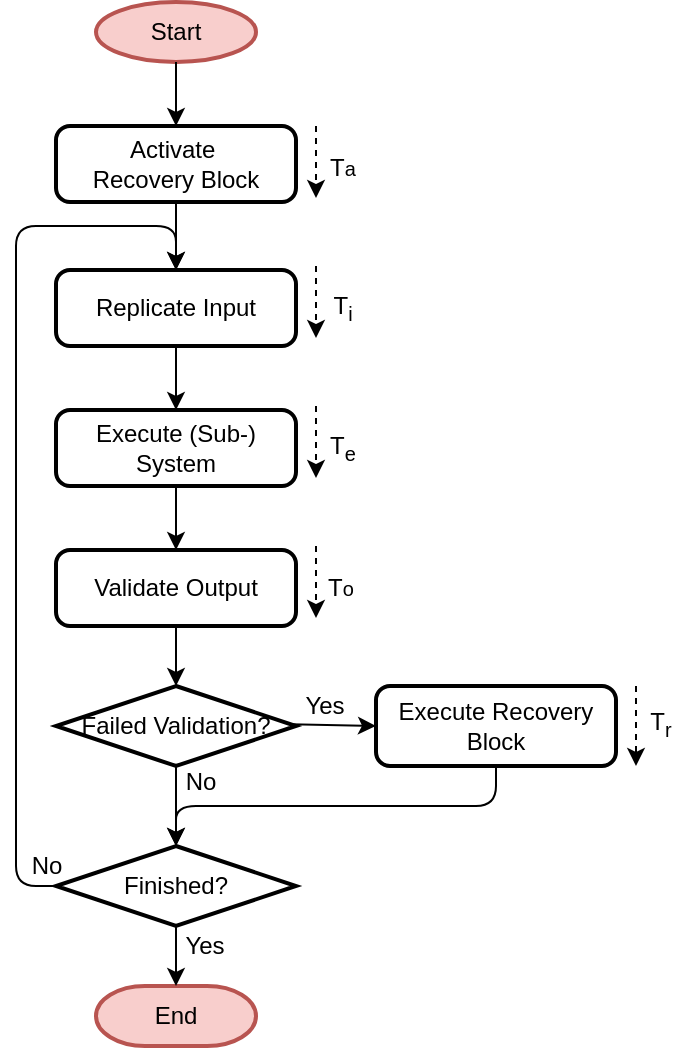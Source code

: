 <mxfile version="13.0.8" type="device"><diagram id="C5RBs43oDa-KdzZeNtuy" name="Page-1"><mxGraphModel dx="786" dy="442" grid="1" gridSize="10" guides="1" tooltips="1" connect="1" arrows="1" fold="1" page="1" pageScale="1" pageWidth="827" pageHeight="1169" math="0" shadow="0"><root><mxCell id="WIyWlLk6GJQsqaUBKTNV-0"/><mxCell id="WIyWlLk6GJQsqaUBKTNV-1" parent="WIyWlLk6GJQsqaUBKTNV-0"/><mxCell id="gS6o8VqeqXPsHkakJWrJ-0" value="Start" style="strokeWidth=2;html=1;shape=mxgraph.flowchart.start_1;whiteSpace=wrap;fillColor=#f8cecc;strokeColor=#b85450;" parent="WIyWlLk6GJQsqaUBKTNV-1" vertex="1"><mxGeometry x="300" y="48" width="80" height="30" as="geometry"/></mxCell><mxCell id="gS6o8VqeqXPsHkakJWrJ-3" value="Validate Output" style="rounded=1;whiteSpace=wrap;html=1;absoluteArcSize=1;arcSize=14;strokeWidth=2;" parent="WIyWlLk6GJQsqaUBKTNV-1" vertex="1"><mxGeometry x="280" y="322" width="120" height="38" as="geometry"/></mxCell><mxCell id="gS6o8VqeqXPsHkakJWrJ-11" value="End" style="strokeWidth=2;html=1;shape=mxgraph.flowchart.terminator;whiteSpace=wrap;fillColor=#f8cecc;strokeColor=#b85450;" parent="WIyWlLk6GJQsqaUBKTNV-1" vertex="1"><mxGeometry x="300" y="540" width="80" height="30" as="geometry"/></mxCell><mxCell id="gS6o8VqeqXPsHkakJWrJ-13" value="Execute Recovery Block" style="rounded=1;whiteSpace=wrap;html=1;absoluteArcSize=1;arcSize=14;strokeWidth=2;" parent="WIyWlLk6GJQsqaUBKTNV-1" vertex="1"><mxGeometry x="440" y="390" width="120" height="40" as="geometry"/></mxCell><mxCell id="gS6o8VqeqXPsHkakJWrJ-15" value="" style="endArrow=classic;html=1;exitX=0.5;exitY=1;exitDx=0;exitDy=0;exitPerimeter=0;entryX=0.5;entryY=0;entryDx=0;entryDy=0;" parent="WIyWlLk6GJQsqaUBKTNV-1" source="gS6o8VqeqXPsHkakJWrJ-0" target="4HHzeoG72XD0Ws-RnGG3-0" edge="1"><mxGeometry width="50" height="50" relative="1" as="geometry"><mxPoint x="350" y="78" as="sourcePoint"/><mxPoint x="370" y="100" as="targetPoint"/></mxGeometry></mxCell><mxCell id="gS6o8VqeqXPsHkakJWrJ-19" value="" style="endArrow=classic;html=1;exitX=0.5;exitY=1;exitDx=0;exitDy=0;entryX=0.5;entryY=0;entryDx=0;entryDy=0;entryPerimeter=0;" parent="WIyWlLk6GJQsqaUBKTNV-1" source="gS6o8VqeqXPsHkakJWrJ-3" target="ICovKSawRmAeMIJ5vwR8-3" edge="1"><mxGeometry width="50" height="50" relative="1" as="geometry"><mxPoint x="320" y="420" as="sourcePoint"/><mxPoint x="380" y="430" as="targetPoint"/></mxGeometry></mxCell><mxCell id="gS6o8VqeqXPsHkakJWrJ-21" value="" style="endArrow=classic;html=1;exitX=0.5;exitY=1;exitDx=0;exitDy=0;exitPerimeter=0;entryX=0.5;entryY=0;entryDx=0;entryDy=0;entryPerimeter=0;" parent="WIyWlLk6GJQsqaUBKTNV-1" source="ICovKSawRmAeMIJ5vwR8-11" target="gS6o8VqeqXPsHkakJWrJ-11" edge="1"><mxGeometry width="50" height="50" relative="1" as="geometry"><mxPoint x="350" y="530" as="sourcePoint"/><mxPoint x="580" y="330" as="targetPoint"/></mxGeometry></mxCell><mxCell id="gS6o8VqeqXPsHkakJWrJ-22" value="" style="endArrow=classic;html=1;exitX=0.925;exitY=0.475;exitDx=0;exitDy=0;exitPerimeter=0;entryX=0;entryY=0.5;entryDx=0;entryDy=0;" parent="WIyWlLk6GJQsqaUBKTNV-1" source="ICovKSawRmAeMIJ5vwR8-3" target="gS6o8VqeqXPsHkakJWrJ-13" edge="1"><mxGeometry width="50" height="50" relative="1" as="geometry"><mxPoint x="390" y="465.5" as="sourcePoint"/><mxPoint x="580" y="415.5" as="targetPoint"/></mxGeometry></mxCell><mxCell id="ICovKSawRmAeMIJ5vwR8-3" value="Failed Validation?" style="strokeWidth=2;html=1;shape=mxgraph.flowchart.decision;whiteSpace=wrap;" parent="WIyWlLk6GJQsqaUBKTNV-1" vertex="1"><mxGeometry x="280" y="390" width="120" height="40" as="geometry"/></mxCell><mxCell id="ICovKSawRmAeMIJ5vwR8-11" value="Finished?" style="strokeWidth=2;html=1;shape=mxgraph.flowchart.decision;whiteSpace=wrap;" parent="WIyWlLk6GJQsqaUBKTNV-1" vertex="1"><mxGeometry x="280" y="470" width="120" height="40" as="geometry"/></mxCell><mxCell id="ICovKSawRmAeMIJ5vwR8-12" value="" style="endArrow=classic;html=1;exitX=0.5;exitY=1;exitDx=0;exitDy=0;exitPerimeter=0;entryX=0.5;entryY=0;entryDx=0;entryDy=0;entryPerimeter=0;" parent="WIyWlLk6GJQsqaUBKTNV-1" source="ICovKSawRmAeMIJ5vwR8-3" target="ICovKSawRmAeMIJ5vwR8-11" edge="1"><mxGeometry width="50" height="50" relative="1" as="geometry"><mxPoint x="340" y="500" as="sourcePoint"/><mxPoint x="580" y="420" as="targetPoint"/></mxGeometry></mxCell><mxCell id="ICovKSawRmAeMIJ5vwR8-27" value="" style="endArrow=classic;html=1;exitX=0;exitY=0.5;exitDx=0;exitDy=0;exitPerimeter=0;entryX=0.5;entryY=0;entryDx=0;entryDy=0;" parent="WIyWlLk6GJQsqaUBKTNV-1" source="ICovKSawRmAeMIJ5vwR8-11" target="WvXrNFLqnRz2SaFc--hZ-0" edge="1"><mxGeometry width="50" height="50" relative="1" as="geometry"><mxPoint x="240" y="360" as="sourcePoint"/><mxPoint x="410" y="160" as="targetPoint"/><Array as="points"><mxPoint x="260" y="490"/><mxPoint x="260" y="160"/><mxPoint x="340" y="160"/></Array></mxGeometry></mxCell><mxCell id="ICovKSawRmAeMIJ5vwR8-33" value="" style="endArrow=classic;html=1;dashed=1;" parent="WIyWlLk6GJQsqaUBKTNV-1" edge="1"><mxGeometry width="50" height="50" relative="1" as="geometry"><mxPoint x="410" y="320" as="sourcePoint"/><mxPoint x="410" y="356" as="targetPoint"/></mxGeometry></mxCell><mxCell id="Xj0JjOck6uxf-qbpshgx-6" value="" style="endArrow=classic;html=1;exitX=0.5;exitY=1;exitDx=0;exitDy=0;entryX=0.5;entryY=0;entryDx=0;entryDy=0;entryPerimeter=0;" parent="WIyWlLk6GJQsqaUBKTNV-1" source="gS6o8VqeqXPsHkakJWrJ-13" target="ICovKSawRmAeMIJ5vwR8-11" edge="1"><mxGeometry width="50" height="50" relative="1" as="geometry"><mxPoint x="500" y="506" as="sourcePoint"/><mxPoint x="430" y="490" as="targetPoint"/><Array as="points"><mxPoint x="500" y="450"/><mxPoint x="340" y="450"/></Array></mxGeometry></mxCell><mxCell id="bqIy7C-xzIqh9TK-yOBw-0" value="No" style="text;html=1;align=center;verticalAlign=middle;resizable=0;points=[];autosize=1;" parent="WIyWlLk6GJQsqaUBKTNV-1" vertex="1"><mxGeometry x="260" y="470" width="30" height="20" as="geometry"/></mxCell><mxCell id="bqIy7C-xzIqh9TK-yOBw-1" value="Yes" style="text;html=1;align=center;verticalAlign=middle;resizable=0;points=[];autosize=1;" parent="WIyWlLk6GJQsqaUBKTNV-1" vertex="1"><mxGeometry x="334" y="510" width="40" height="20" as="geometry"/></mxCell><mxCell id="bqIy7C-xzIqh9TK-yOBw-2" value="No" style="text;html=1;align=center;verticalAlign=middle;resizable=0;points=[];autosize=1;" parent="WIyWlLk6GJQsqaUBKTNV-1" vertex="1"><mxGeometry x="337" y="428" width="30" height="20" as="geometry"/></mxCell><mxCell id="bqIy7C-xzIqh9TK-yOBw-3" value="Yes" style="text;html=1;align=center;verticalAlign=middle;resizable=0;points=[];autosize=1;" parent="WIyWlLk6GJQsqaUBKTNV-1" vertex="1"><mxGeometry x="394" y="390" width="40" height="20" as="geometry"/></mxCell><mxCell id="bqIy7C-xzIqh9TK-yOBw-4" value="T&lt;font size=&quot;1&quot;&gt;o&lt;/font&gt;" style="text;html=1;align=center;verticalAlign=middle;resizable=0;points=[];autosize=1;" parent="WIyWlLk6GJQsqaUBKTNV-1" vertex="1"><mxGeometry x="407" y="331" width="30" height="20" as="geometry"/></mxCell><mxCell id="4HHzeoG72XD0Ws-RnGG3-0" value="Activate&amp;nbsp;&lt;br&gt;Recovery Block" style="rounded=1;whiteSpace=wrap;html=1;absoluteArcSize=1;arcSize=14;strokeWidth=2;" parent="WIyWlLk6GJQsqaUBKTNV-1" vertex="1"><mxGeometry x="280" y="110" width="120" height="38" as="geometry"/></mxCell><mxCell id="4HHzeoG72XD0Ws-RnGG3-1" value="" style="endArrow=classic;html=1;entryX=0.5;entryY=0;entryDx=0;entryDy=0;exitX=0.5;exitY=1;exitDx=0;exitDy=0;" parent="WIyWlLk6GJQsqaUBKTNV-1" source="HjVa9e9whzvNyA7SJYg6-5" target="gS6o8VqeqXPsHkakJWrJ-3" edge="1"><mxGeometry width="50" height="50" relative="1" as="geometry"><mxPoint x="440" y="300" as="sourcePoint"/><mxPoint x="350" y="120" as="targetPoint"/></mxGeometry></mxCell><mxCell id="4HHzeoG72XD0Ws-RnGG3-6" value="" style="endArrow=classic;html=1;dashed=1;" parent="WIyWlLk6GJQsqaUBKTNV-1" edge="1"><mxGeometry width="50" height="50" relative="1" as="geometry"><mxPoint x="410" y="110" as="sourcePoint"/><mxPoint x="410" y="146" as="targetPoint"/></mxGeometry></mxCell><mxCell id="4HHzeoG72XD0Ws-RnGG3-7" value="T&lt;font size=&quot;1&quot;&gt;a&lt;/font&gt;" style="text;html=1;align=center;verticalAlign=middle;resizable=0;points=[];autosize=1;" parent="WIyWlLk6GJQsqaUBKTNV-1" vertex="1"><mxGeometry x="408" y="121" width="30" height="20" as="geometry"/></mxCell><mxCell id="4HHzeoG72XD0Ws-RnGG3-11" value="" style="endArrow=classic;html=1;dashed=1;" parent="WIyWlLk6GJQsqaUBKTNV-1" edge="1"><mxGeometry width="50" height="50" relative="1" as="geometry"><mxPoint x="570" y="390" as="sourcePoint"/><mxPoint x="570" y="430" as="targetPoint"/></mxGeometry></mxCell><mxCell id="4HHzeoG72XD0Ws-RnGG3-12" value="T&lt;sub&gt;r&lt;/sub&gt;" style="text;html=1;align=center;verticalAlign=middle;resizable=0;points=[];autosize=1;" parent="WIyWlLk6GJQsqaUBKTNV-1" vertex="1"><mxGeometry x="567" y="399" width="30" height="20" as="geometry"/></mxCell><mxCell id="HjVa9e9whzvNyA7SJYg6-5" value="Execute (Sub-) System" style="rounded=1;whiteSpace=wrap;html=1;absoluteArcSize=1;arcSize=14;strokeWidth=2;" parent="WIyWlLk6GJQsqaUBKTNV-1" vertex="1"><mxGeometry x="280" y="252" width="120" height="38" as="geometry"/></mxCell><mxCell id="HjVa9e9whzvNyA7SJYg6-6" value="" style="endArrow=classic;html=1;dashed=1;" parent="WIyWlLk6GJQsqaUBKTNV-1" edge="1"><mxGeometry width="50" height="50" relative="1" as="geometry"><mxPoint x="410" y="250" as="sourcePoint"/><mxPoint x="410" y="286" as="targetPoint"/></mxGeometry></mxCell><mxCell id="HjVa9e9whzvNyA7SJYg6-7" value="T&lt;sub&gt;e&lt;/sub&gt;" style="text;html=1;align=center;verticalAlign=middle;resizable=0;points=[];autosize=1;" parent="WIyWlLk6GJQsqaUBKTNV-1" vertex="1"><mxGeometry x="408" y="261" width="30" height="20" as="geometry"/></mxCell><mxCell id="HjVa9e9whzvNyA7SJYg6-9" value="" style="endArrow=classic;html=1;exitX=0.5;exitY=1;exitDx=0;exitDy=0;entryX=0.5;entryY=0;entryDx=0;entryDy=0;" parent="WIyWlLk6GJQsqaUBKTNV-1" source="4HHzeoG72XD0Ws-RnGG3-0" edge="1" target="WvXrNFLqnRz2SaFc--hZ-0"><mxGeometry width="50" height="50" relative="1" as="geometry"><mxPoint x="380" y="330" as="sourcePoint"/><mxPoint x="390" y="160" as="targetPoint"/></mxGeometry></mxCell><mxCell id="WvXrNFLqnRz2SaFc--hZ-0" value="Replicate Input" style="rounded=1;whiteSpace=wrap;html=1;absoluteArcSize=1;arcSize=14;strokeWidth=2;" vertex="1" parent="WIyWlLk6GJQsqaUBKTNV-1"><mxGeometry x="280" y="182" width="120" height="38" as="geometry"/></mxCell><mxCell id="WvXrNFLqnRz2SaFc--hZ-1" value="" style="endArrow=classic;html=1;dashed=1;" edge="1" parent="WIyWlLk6GJQsqaUBKTNV-1"><mxGeometry width="50" height="50" relative="1" as="geometry"><mxPoint x="410" y="180" as="sourcePoint"/><mxPoint x="410" y="216" as="targetPoint"/></mxGeometry></mxCell><mxCell id="WvXrNFLqnRz2SaFc--hZ-2" value="T&lt;sub&gt;i&lt;/sub&gt;" style="text;html=1;align=center;verticalAlign=middle;resizable=0;points=[];autosize=1;" vertex="1" parent="WIyWlLk6GJQsqaUBKTNV-1"><mxGeometry x="408" y="191" width="30" height="20" as="geometry"/></mxCell><mxCell id="WvXrNFLqnRz2SaFc--hZ-6" value="" style="endArrow=classic;html=1;exitX=0.5;exitY=1;exitDx=0;exitDy=0;entryX=0.5;entryY=0;entryDx=0;entryDy=0;" edge="1" parent="WIyWlLk6GJQsqaUBKTNV-1" source="WvXrNFLqnRz2SaFc--hZ-0" target="HjVa9e9whzvNyA7SJYg6-5"><mxGeometry width="50" height="50" relative="1" as="geometry"><mxPoint x="350" y="300" as="sourcePoint"/><mxPoint x="390" y="240" as="targetPoint"/></mxGeometry></mxCell></root></mxGraphModel></diagram></mxfile>